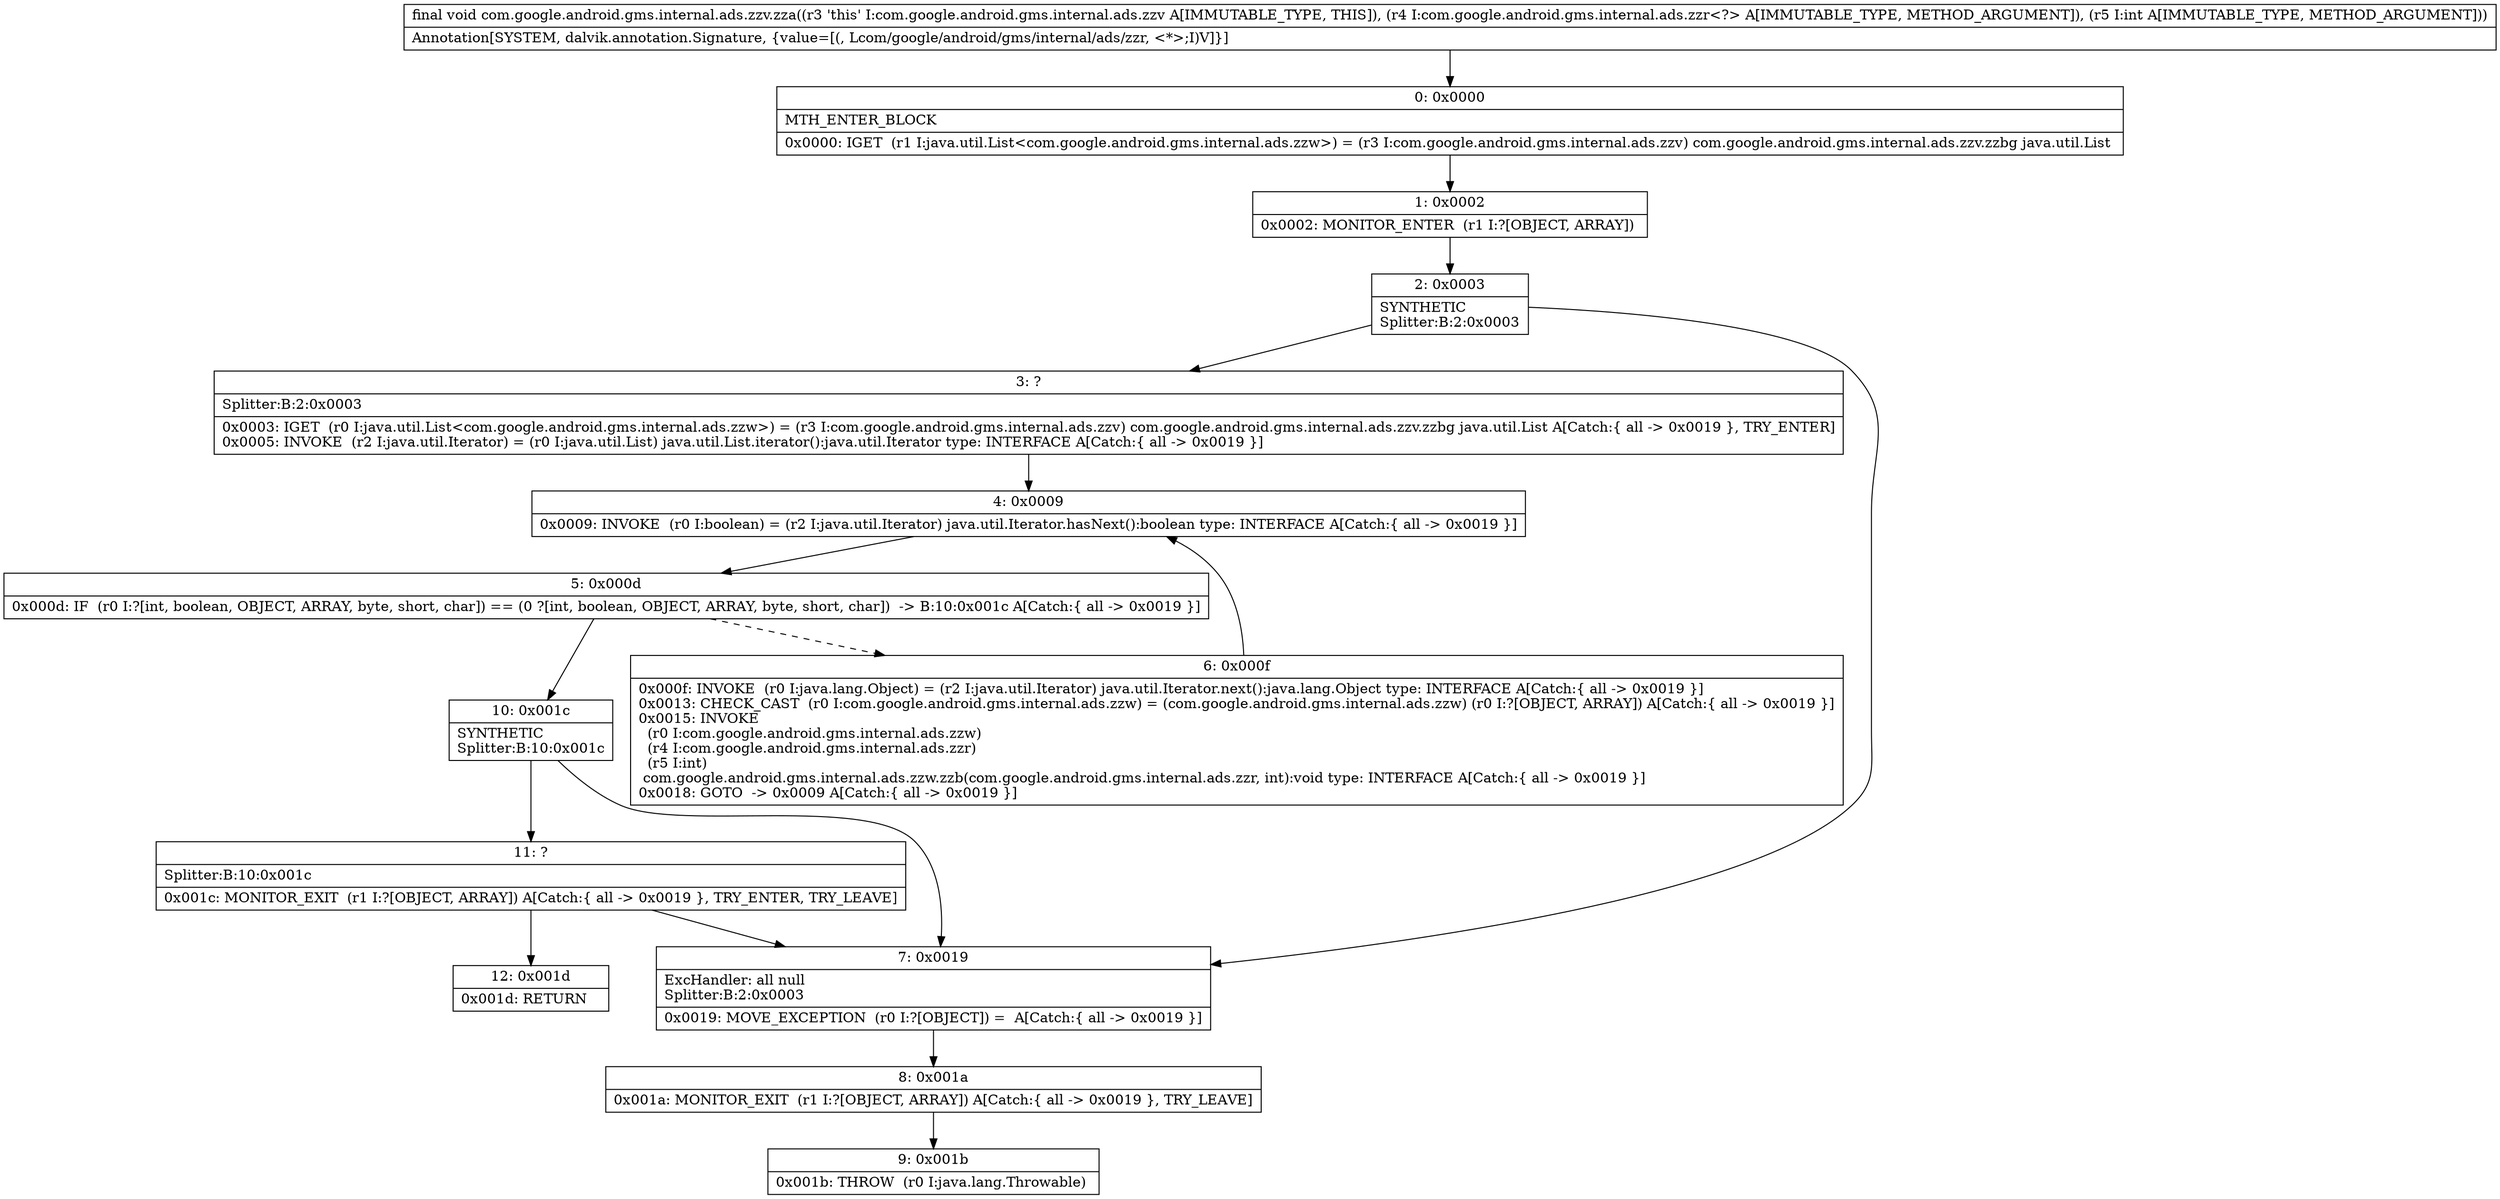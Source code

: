 digraph "CFG forcom.google.android.gms.internal.ads.zzv.zza(Lcom\/google\/android\/gms\/internal\/ads\/zzr;I)V" {
Node_0 [shape=record,label="{0\:\ 0x0000|MTH_ENTER_BLOCK\l|0x0000: IGET  (r1 I:java.util.List\<com.google.android.gms.internal.ads.zzw\>) = (r3 I:com.google.android.gms.internal.ads.zzv) com.google.android.gms.internal.ads.zzv.zzbg java.util.List \l}"];
Node_1 [shape=record,label="{1\:\ 0x0002|0x0002: MONITOR_ENTER  (r1 I:?[OBJECT, ARRAY]) \l}"];
Node_2 [shape=record,label="{2\:\ 0x0003|SYNTHETIC\lSplitter:B:2:0x0003\l}"];
Node_3 [shape=record,label="{3\:\ ?|Splitter:B:2:0x0003\l|0x0003: IGET  (r0 I:java.util.List\<com.google.android.gms.internal.ads.zzw\>) = (r3 I:com.google.android.gms.internal.ads.zzv) com.google.android.gms.internal.ads.zzv.zzbg java.util.List A[Catch:\{ all \-\> 0x0019 \}, TRY_ENTER]\l0x0005: INVOKE  (r2 I:java.util.Iterator) = (r0 I:java.util.List) java.util.List.iterator():java.util.Iterator type: INTERFACE A[Catch:\{ all \-\> 0x0019 \}]\l}"];
Node_4 [shape=record,label="{4\:\ 0x0009|0x0009: INVOKE  (r0 I:boolean) = (r2 I:java.util.Iterator) java.util.Iterator.hasNext():boolean type: INTERFACE A[Catch:\{ all \-\> 0x0019 \}]\l}"];
Node_5 [shape=record,label="{5\:\ 0x000d|0x000d: IF  (r0 I:?[int, boolean, OBJECT, ARRAY, byte, short, char]) == (0 ?[int, boolean, OBJECT, ARRAY, byte, short, char])  \-\> B:10:0x001c A[Catch:\{ all \-\> 0x0019 \}]\l}"];
Node_6 [shape=record,label="{6\:\ 0x000f|0x000f: INVOKE  (r0 I:java.lang.Object) = (r2 I:java.util.Iterator) java.util.Iterator.next():java.lang.Object type: INTERFACE A[Catch:\{ all \-\> 0x0019 \}]\l0x0013: CHECK_CAST  (r0 I:com.google.android.gms.internal.ads.zzw) = (com.google.android.gms.internal.ads.zzw) (r0 I:?[OBJECT, ARRAY]) A[Catch:\{ all \-\> 0x0019 \}]\l0x0015: INVOKE  \l  (r0 I:com.google.android.gms.internal.ads.zzw)\l  (r4 I:com.google.android.gms.internal.ads.zzr)\l  (r5 I:int)\l com.google.android.gms.internal.ads.zzw.zzb(com.google.android.gms.internal.ads.zzr, int):void type: INTERFACE A[Catch:\{ all \-\> 0x0019 \}]\l0x0018: GOTO  \-\> 0x0009 A[Catch:\{ all \-\> 0x0019 \}]\l}"];
Node_7 [shape=record,label="{7\:\ 0x0019|ExcHandler: all null\lSplitter:B:2:0x0003\l|0x0019: MOVE_EXCEPTION  (r0 I:?[OBJECT]) =  A[Catch:\{ all \-\> 0x0019 \}]\l}"];
Node_8 [shape=record,label="{8\:\ 0x001a|0x001a: MONITOR_EXIT  (r1 I:?[OBJECT, ARRAY]) A[Catch:\{ all \-\> 0x0019 \}, TRY_LEAVE]\l}"];
Node_9 [shape=record,label="{9\:\ 0x001b|0x001b: THROW  (r0 I:java.lang.Throwable) \l}"];
Node_10 [shape=record,label="{10\:\ 0x001c|SYNTHETIC\lSplitter:B:10:0x001c\l}"];
Node_11 [shape=record,label="{11\:\ ?|Splitter:B:10:0x001c\l|0x001c: MONITOR_EXIT  (r1 I:?[OBJECT, ARRAY]) A[Catch:\{ all \-\> 0x0019 \}, TRY_ENTER, TRY_LEAVE]\l}"];
Node_12 [shape=record,label="{12\:\ 0x001d|0x001d: RETURN   \l}"];
MethodNode[shape=record,label="{final void com.google.android.gms.internal.ads.zzv.zza((r3 'this' I:com.google.android.gms.internal.ads.zzv A[IMMUTABLE_TYPE, THIS]), (r4 I:com.google.android.gms.internal.ads.zzr\<?\> A[IMMUTABLE_TYPE, METHOD_ARGUMENT]), (r5 I:int A[IMMUTABLE_TYPE, METHOD_ARGUMENT]))  | Annotation[SYSTEM, dalvik.annotation.Signature, \{value=[(, Lcom\/google\/android\/gms\/internal\/ads\/zzr, \<*\>;I)V]\}]\l}"];
MethodNode -> Node_0;
Node_0 -> Node_1;
Node_1 -> Node_2;
Node_2 -> Node_3;
Node_2 -> Node_7;
Node_3 -> Node_4;
Node_4 -> Node_5;
Node_5 -> Node_6[style=dashed];
Node_5 -> Node_10;
Node_6 -> Node_4;
Node_7 -> Node_8;
Node_8 -> Node_9;
Node_10 -> Node_11;
Node_10 -> Node_7;
Node_11 -> Node_12;
Node_11 -> Node_7;
}

